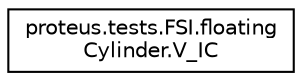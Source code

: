digraph "Graphical Class Hierarchy"
{
 // LATEX_PDF_SIZE
  edge [fontname="Helvetica",fontsize="10",labelfontname="Helvetica",labelfontsize="10"];
  node [fontname="Helvetica",fontsize="10",shape=record];
  rankdir="LR";
  Node0 [label="proteus.tests.FSI.floating\lCylinder.V_IC",height=0.2,width=0.4,color="black", fillcolor="white", style="filled",URL="$de/d33/classproteus_1_1tests_1_1FSI_1_1floatingCylinder_1_1V__IC.html",tooltip=" "];
}

